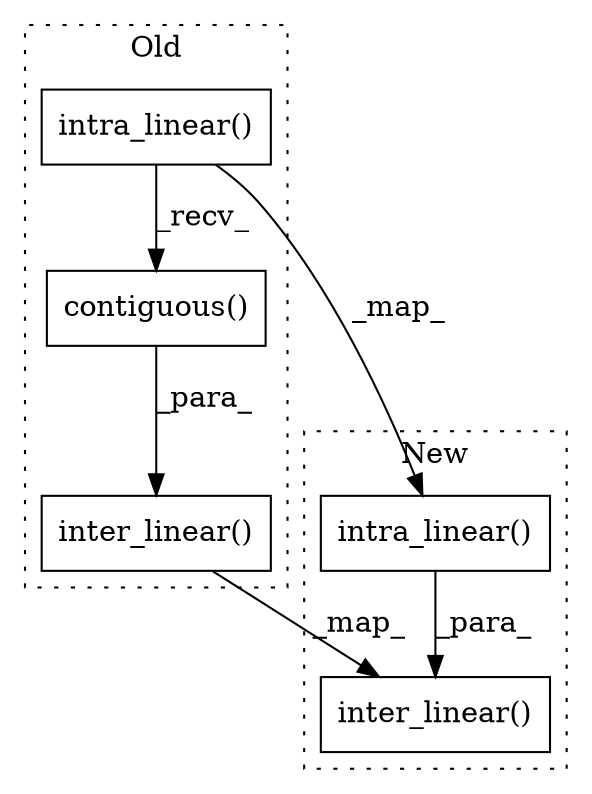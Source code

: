 digraph G {
subgraph cluster0 {
1 [label="inter_linear()" a="75" s="24222,24295" l="35,14" shape="box"];
4 [label="intra_linear()" a="75" s="23545,23618" l="35,14" shape="box"];
5 [label="contiguous()" a="75" s="24257" l="18" shape="box"];
label = "Old";
style="dotted";
}
subgraph cluster1 {
2 [label="inter_linear()" a="75" s="24266,24289" l="18,1" shape="box"];
3 [label="intra_linear()" a="75" s="23650,23673" l="18,1" shape="box"];
label = "New";
style="dotted";
}
1 -> 2 [label="_map_"];
3 -> 2 [label="_para_"];
4 -> 3 [label="_map_"];
4 -> 5 [label="_recv_"];
5 -> 1 [label="_para_"];
}